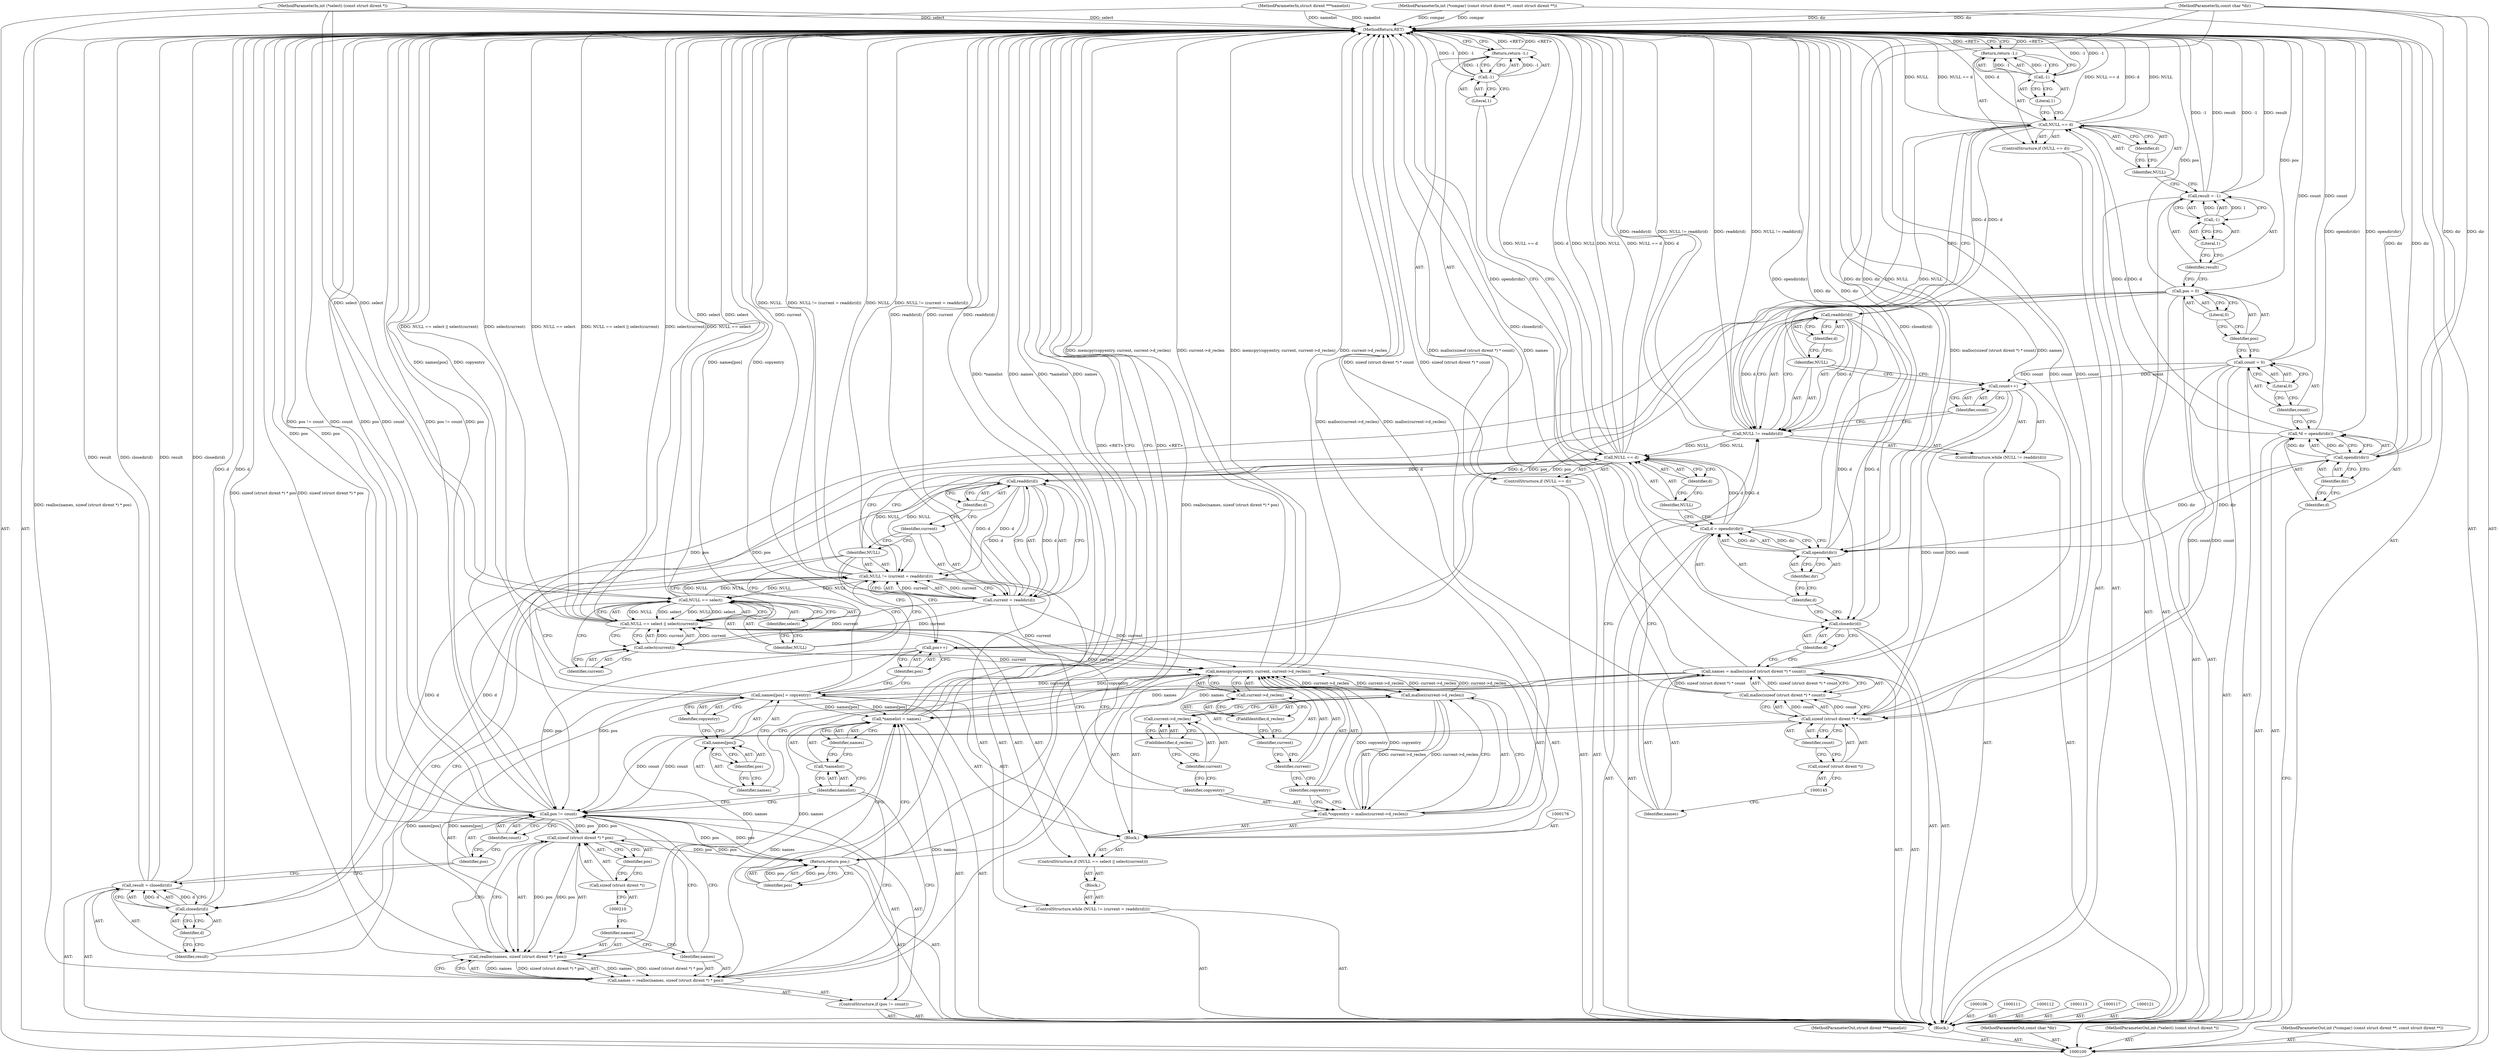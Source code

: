 digraph "1_boa_e139b87835994d007fbd64eead6c1455d7b8cf4e" {
"1000218" [label="(MethodReturn,RET)"];
"1000102" [label="(MethodParameterIn,struct dirent ***namelist)"];
"1000313" [label="(MethodParameterOut,struct dirent ***namelist)"];
"1000101" [label="(MethodParameterIn,const char *dir)"];
"1000312" [label="(MethodParameterOut,const char *dir)"];
"1000124" [label="(Call,-1)"];
"1000125" [label="(Literal,1)"];
"1000122" [label="(Call,result = -1)"];
"1000123" [label="(Identifier,result)"];
"1000129" [label="(Identifier,d)"];
"1000126" [label="(ControlStructure,if (NULL == d))"];
"1000127" [label="(Call,NULL == d)"];
"1000128" [label="(Identifier,NULL)"];
"1000131" [label="(Call,-1)"];
"1000132" [label="(Literal,1)"];
"1000130" [label="(Return,return -1;)"];
"1000134" [label="(Call,NULL != readdir(d))"];
"1000135" [label="(Identifier,NULL)"];
"1000136" [label="(Call,readdir(d))"];
"1000137" [label="(Identifier,d)"];
"1000133" [label="(ControlStructure,while (NULL != readdir(d)))"];
"1000138" [label="(Call,count++)"];
"1000139" [label="(Identifier,count)"];
"1000142" [label="(Call,malloc(sizeof (struct dirent *) * count))"];
"1000143" [label="(Call,sizeof (struct dirent *) * count)"];
"1000144" [label="(Call,sizeof (struct dirent *))"];
"1000146" [label="(Identifier,count)"];
"1000140" [label="(Call,names = malloc(sizeof (struct dirent *) * count))"];
"1000141" [label="(Identifier,names)"];
"1000148" [label="(Identifier,d)"];
"1000147" [label="(Call,closedir(d))"];
"1000103" [label="(MethodParameterIn,int (*select) (const struct dirent *))"];
"1000314" [label="(MethodParameterOut,int (*select) (const struct dirent *))"];
"1000152" [label="(Identifier,dir)"];
"1000149" [label="(Call,d = opendir(dir))"];
"1000150" [label="(Identifier,d)"];
"1000151" [label="(Call,opendir(dir))"];
"1000156" [label="(Identifier,d)"];
"1000153" [label="(ControlStructure,if (NULL == d))"];
"1000154" [label="(Call,NULL == d)"];
"1000155" [label="(Identifier,NULL)"];
"1000158" [label="(Call,-1)"];
"1000159" [label="(Literal,1)"];
"1000157" [label="(Return,return -1;)"];
"1000161" [label="(Call,NULL != (current = readdir(d)))"];
"1000162" [label="(Identifier,NULL)"];
"1000163" [label="(Call,current = readdir(d))"];
"1000164" [label="(Identifier,current)"];
"1000165" [label="(Call,readdir(d))"];
"1000166" [label="(Identifier,d)"];
"1000167" [label="(Block,)"];
"1000160" [label="(ControlStructure,while (NULL != (current = readdir(d))))"];
"1000169" [label="(Call,NULL == select || select(current))"];
"1000170" [label="(Call,NULL == select)"];
"1000171" [label="(Identifier,NULL)"];
"1000172" [label="(Identifier,select)"];
"1000173" [label="(Call,select(current))"];
"1000174" [label="(Identifier,current)"];
"1000168" [label="(ControlStructure,if (NULL == select || select(current)))"];
"1000175" [label="(Block,)"];
"1000177" [label="(Call,*copyentry = malloc(current->d_reclen))"];
"1000178" [label="(Identifier,copyentry)"];
"1000179" [label="(Call,malloc(current->d_reclen))"];
"1000180" [label="(Call,current->d_reclen)"];
"1000181" [label="(Identifier,current)"];
"1000182" [label="(FieldIdentifier,d_reclen)"];
"1000183" [label="(Call,memcpy(copyentry, current, current->d_reclen))"];
"1000184" [label="(Identifier,copyentry)"];
"1000185" [label="(Identifier,current)"];
"1000186" [label="(Call,current->d_reclen)"];
"1000187" [label="(Identifier,current)"];
"1000188" [label="(FieldIdentifier,d_reclen)"];
"1000189" [label="(Call,names[pos] = copyentry)"];
"1000190" [label="(Call,names[pos])"];
"1000191" [label="(Identifier,names)"];
"1000192" [label="(Identifier,pos)"];
"1000193" [label="(Identifier,copyentry)"];
"1000104" [label="(MethodParameterIn,int (*compar) (const struct dirent **, const struct dirent **))"];
"1000315" [label="(MethodParameterOut,int (*compar) (const struct dirent **, const struct dirent **))"];
"1000194" [label="(Call,pos++)"];
"1000195" [label="(Identifier,pos)"];
"1000198" [label="(Call,closedir(d))"];
"1000199" [label="(Identifier,d)"];
"1000196" [label="(Call,result = closedir(d))"];
"1000197" [label="(Identifier,result)"];
"1000203" [label="(Identifier,count)"];
"1000200" [label="(ControlStructure,if (pos != count))"];
"1000201" [label="(Call,pos != count)"];
"1000202" [label="(Identifier,pos)"];
"1000206" [label="(Call,realloc(names, sizeof (struct dirent *) * pos))"];
"1000207" [label="(Identifier,names)"];
"1000208" [label="(Call,sizeof (struct dirent *) * pos)"];
"1000209" [label="(Call,sizeof (struct dirent *))"];
"1000211" [label="(Identifier,pos)"];
"1000204" [label="(Call,names = realloc(names, sizeof (struct dirent *) * pos))"];
"1000205" [label="(Identifier,names)"];
"1000215" [label="(Identifier,names)"];
"1000212" [label="(Call,*namelist = names)"];
"1000213" [label="(Call,*namelist)"];
"1000214" [label="(Identifier,namelist)"];
"1000105" [label="(Block,)"];
"1000217" [label="(Identifier,pos)"];
"1000216" [label="(Return,return pos;)"];
"1000109" [label="(Call,opendir(dir))"];
"1000110" [label="(Identifier,dir)"];
"1000107" [label="(Call,*d = opendir(dir))"];
"1000108" [label="(Identifier,d)"];
"1000116" [label="(Literal,0)"];
"1000114" [label="(Call,count = 0)"];
"1000115" [label="(Identifier,count)"];
"1000120" [label="(Literal,0)"];
"1000118" [label="(Call,pos = 0)"];
"1000119" [label="(Identifier,pos)"];
"1000218" -> "1000100"  [label="AST: "];
"1000218" -> "1000130"  [label="CFG: "];
"1000218" -> "1000157"  [label="CFG: "];
"1000218" -> "1000216"  [label="CFG: "];
"1000127" -> "1000218"  [label="DDG: NULL == d"];
"1000127" -> "1000218"  [label="DDG: d"];
"1000127" -> "1000218"  [label="DDG: NULL"];
"1000102" -> "1000218"  [label="DDG: namelist"];
"1000118" -> "1000218"  [label="DDG: pos"];
"1000107" -> "1000218"  [label="DDG: opendir(dir)"];
"1000163" -> "1000218"  [label="DDG: current"];
"1000163" -> "1000218"  [label="DDG: readdir(d)"];
"1000183" -> "1000218"  [label="DDG: current->d_reclen"];
"1000183" -> "1000218"  [label="DDG: memcpy(copyentry, current, current->d_reclen)"];
"1000170" -> "1000218"  [label="DDG: select"];
"1000140" -> "1000218"  [label="DDG: malloc(sizeof (struct dirent *) * count)"];
"1000140" -> "1000218"  [label="DDG: names"];
"1000201" -> "1000218"  [label="DDG: pos != count"];
"1000201" -> "1000218"  [label="DDG: count"];
"1000201" -> "1000218"  [label="DDG: pos"];
"1000149" -> "1000218"  [label="DDG: opendir(dir)"];
"1000169" -> "1000218"  [label="DDG: NULL == select || select(current)"];
"1000169" -> "1000218"  [label="DDG: select(current)"];
"1000169" -> "1000218"  [label="DDG: NULL == select"];
"1000189" -> "1000218"  [label="DDG: names[pos]"];
"1000189" -> "1000218"  [label="DDG: copyentry"];
"1000177" -> "1000218"  [label="DDG: malloc(current->d_reclen)"];
"1000104" -> "1000218"  [label="DDG: compar"];
"1000204" -> "1000218"  [label="DDG: realloc(names, sizeof (struct dirent *) * pos)"];
"1000122" -> "1000218"  [label="DDG: result"];
"1000122" -> "1000218"  [label="DDG: -1"];
"1000151" -> "1000218"  [label="DDG: dir"];
"1000154" -> "1000218"  [label="DDG: NULL"];
"1000154" -> "1000218"  [label="DDG: NULL == d"];
"1000154" -> "1000218"  [label="DDG: d"];
"1000134" -> "1000218"  [label="DDG: NULL != readdir(d)"];
"1000134" -> "1000218"  [label="DDG: readdir(d)"];
"1000158" -> "1000218"  [label="DDG: -1"];
"1000103" -> "1000218"  [label="DDG: select"];
"1000114" -> "1000218"  [label="DDG: count"];
"1000206" -> "1000218"  [label="DDG: sizeof (struct dirent *) * pos"];
"1000196" -> "1000218"  [label="DDG: result"];
"1000196" -> "1000218"  [label="DDG: closedir(d)"];
"1000198" -> "1000218"  [label="DDG: d"];
"1000212" -> "1000218"  [label="DDG: *namelist"];
"1000212" -> "1000218"  [label="DDG: names"];
"1000101" -> "1000218"  [label="DDG: dir"];
"1000208" -> "1000218"  [label="DDG: pos"];
"1000109" -> "1000218"  [label="DDG: dir"];
"1000142" -> "1000218"  [label="DDG: sizeof (struct dirent *) * count"];
"1000161" -> "1000218"  [label="DDG: NULL"];
"1000161" -> "1000218"  [label="DDG: NULL != (current = readdir(d))"];
"1000143" -> "1000218"  [label="DDG: count"];
"1000147" -> "1000218"  [label="DDG: closedir(d)"];
"1000131" -> "1000218"  [label="DDG: -1"];
"1000216" -> "1000218"  [label="DDG: <RET>"];
"1000130" -> "1000218"  [label="DDG: <RET>"];
"1000157" -> "1000218"  [label="DDG: <RET>"];
"1000102" -> "1000100"  [label="AST: "];
"1000102" -> "1000218"  [label="DDG: namelist"];
"1000313" -> "1000100"  [label="AST: "];
"1000101" -> "1000100"  [label="AST: "];
"1000101" -> "1000218"  [label="DDG: dir"];
"1000101" -> "1000109"  [label="DDG: dir"];
"1000101" -> "1000151"  [label="DDG: dir"];
"1000312" -> "1000100"  [label="AST: "];
"1000124" -> "1000122"  [label="AST: "];
"1000124" -> "1000125"  [label="CFG: "];
"1000125" -> "1000124"  [label="AST: "];
"1000122" -> "1000124"  [label="CFG: "];
"1000124" -> "1000122"  [label="DDG: 1"];
"1000125" -> "1000124"  [label="AST: "];
"1000125" -> "1000123"  [label="CFG: "];
"1000124" -> "1000125"  [label="CFG: "];
"1000122" -> "1000105"  [label="AST: "];
"1000122" -> "1000124"  [label="CFG: "];
"1000123" -> "1000122"  [label="AST: "];
"1000124" -> "1000122"  [label="AST: "];
"1000128" -> "1000122"  [label="CFG: "];
"1000122" -> "1000218"  [label="DDG: result"];
"1000122" -> "1000218"  [label="DDG: -1"];
"1000124" -> "1000122"  [label="DDG: 1"];
"1000123" -> "1000122"  [label="AST: "];
"1000123" -> "1000118"  [label="CFG: "];
"1000125" -> "1000123"  [label="CFG: "];
"1000129" -> "1000127"  [label="AST: "];
"1000129" -> "1000128"  [label="CFG: "];
"1000127" -> "1000129"  [label="CFG: "];
"1000126" -> "1000105"  [label="AST: "];
"1000127" -> "1000126"  [label="AST: "];
"1000130" -> "1000126"  [label="AST: "];
"1000127" -> "1000126"  [label="AST: "];
"1000127" -> "1000129"  [label="CFG: "];
"1000128" -> "1000127"  [label="AST: "];
"1000129" -> "1000127"  [label="AST: "];
"1000132" -> "1000127"  [label="CFG: "];
"1000135" -> "1000127"  [label="CFG: "];
"1000127" -> "1000218"  [label="DDG: NULL == d"];
"1000127" -> "1000218"  [label="DDG: d"];
"1000127" -> "1000218"  [label="DDG: NULL"];
"1000107" -> "1000127"  [label="DDG: d"];
"1000127" -> "1000134"  [label="DDG: NULL"];
"1000127" -> "1000136"  [label="DDG: d"];
"1000128" -> "1000127"  [label="AST: "];
"1000128" -> "1000122"  [label="CFG: "];
"1000129" -> "1000128"  [label="CFG: "];
"1000131" -> "1000130"  [label="AST: "];
"1000131" -> "1000132"  [label="CFG: "];
"1000132" -> "1000131"  [label="AST: "];
"1000130" -> "1000131"  [label="CFG: "];
"1000131" -> "1000218"  [label="DDG: -1"];
"1000131" -> "1000130"  [label="DDG: -1"];
"1000132" -> "1000131"  [label="AST: "];
"1000132" -> "1000127"  [label="CFG: "];
"1000131" -> "1000132"  [label="CFG: "];
"1000130" -> "1000126"  [label="AST: "];
"1000130" -> "1000131"  [label="CFG: "];
"1000131" -> "1000130"  [label="AST: "];
"1000218" -> "1000130"  [label="CFG: "];
"1000130" -> "1000218"  [label="DDG: <RET>"];
"1000131" -> "1000130"  [label="DDG: -1"];
"1000134" -> "1000133"  [label="AST: "];
"1000134" -> "1000136"  [label="CFG: "];
"1000135" -> "1000134"  [label="AST: "];
"1000136" -> "1000134"  [label="AST: "];
"1000139" -> "1000134"  [label="CFG: "];
"1000141" -> "1000134"  [label="CFG: "];
"1000134" -> "1000218"  [label="DDG: NULL != readdir(d)"];
"1000134" -> "1000218"  [label="DDG: readdir(d)"];
"1000127" -> "1000134"  [label="DDG: NULL"];
"1000136" -> "1000134"  [label="DDG: d"];
"1000134" -> "1000154"  [label="DDG: NULL"];
"1000135" -> "1000134"  [label="AST: "];
"1000135" -> "1000138"  [label="CFG: "];
"1000135" -> "1000127"  [label="CFG: "];
"1000137" -> "1000135"  [label="CFG: "];
"1000136" -> "1000134"  [label="AST: "];
"1000136" -> "1000137"  [label="CFG: "];
"1000137" -> "1000136"  [label="AST: "];
"1000134" -> "1000136"  [label="CFG: "];
"1000136" -> "1000134"  [label="DDG: d"];
"1000127" -> "1000136"  [label="DDG: d"];
"1000136" -> "1000147"  [label="DDG: d"];
"1000137" -> "1000136"  [label="AST: "];
"1000137" -> "1000135"  [label="CFG: "];
"1000136" -> "1000137"  [label="CFG: "];
"1000133" -> "1000105"  [label="AST: "];
"1000134" -> "1000133"  [label="AST: "];
"1000138" -> "1000133"  [label="AST: "];
"1000138" -> "1000133"  [label="AST: "];
"1000138" -> "1000139"  [label="CFG: "];
"1000139" -> "1000138"  [label="AST: "];
"1000135" -> "1000138"  [label="CFG: "];
"1000114" -> "1000138"  [label="DDG: count"];
"1000138" -> "1000143"  [label="DDG: count"];
"1000139" -> "1000138"  [label="AST: "];
"1000139" -> "1000134"  [label="CFG: "];
"1000138" -> "1000139"  [label="CFG: "];
"1000142" -> "1000140"  [label="AST: "];
"1000142" -> "1000143"  [label="CFG: "];
"1000143" -> "1000142"  [label="AST: "];
"1000140" -> "1000142"  [label="CFG: "];
"1000142" -> "1000218"  [label="DDG: sizeof (struct dirent *) * count"];
"1000142" -> "1000140"  [label="DDG: sizeof (struct dirent *) * count"];
"1000143" -> "1000142"  [label="DDG: count"];
"1000143" -> "1000142"  [label="AST: "];
"1000143" -> "1000146"  [label="CFG: "];
"1000144" -> "1000143"  [label="AST: "];
"1000146" -> "1000143"  [label="AST: "];
"1000142" -> "1000143"  [label="CFG: "];
"1000143" -> "1000218"  [label="DDG: count"];
"1000143" -> "1000142"  [label="DDG: count"];
"1000138" -> "1000143"  [label="DDG: count"];
"1000114" -> "1000143"  [label="DDG: count"];
"1000143" -> "1000201"  [label="DDG: count"];
"1000144" -> "1000143"  [label="AST: "];
"1000144" -> "1000145"  [label="CFG: "];
"1000145" -> "1000144"  [label="AST: "];
"1000146" -> "1000144"  [label="CFG: "];
"1000146" -> "1000143"  [label="AST: "];
"1000146" -> "1000144"  [label="CFG: "];
"1000143" -> "1000146"  [label="CFG: "];
"1000140" -> "1000105"  [label="AST: "];
"1000140" -> "1000142"  [label="CFG: "];
"1000141" -> "1000140"  [label="AST: "];
"1000142" -> "1000140"  [label="AST: "];
"1000148" -> "1000140"  [label="CFG: "];
"1000140" -> "1000218"  [label="DDG: malloc(sizeof (struct dirent *) * count)"];
"1000140" -> "1000218"  [label="DDG: names"];
"1000142" -> "1000140"  [label="DDG: sizeof (struct dirent *) * count"];
"1000140" -> "1000206"  [label="DDG: names"];
"1000140" -> "1000212"  [label="DDG: names"];
"1000141" -> "1000140"  [label="AST: "];
"1000141" -> "1000134"  [label="CFG: "];
"1000145" -> "1000141"  [label="CFG: "];
"1000148" -> "1000147"  [label="AST: "];
"1000148" -> "1000140"  [label="CFG: "];
"1000147" -> "1000148"  [label="CFG: "];
"1000147" -> "1000105"  [label="AST: "];
"1000147" -> "1000148"  [label="CFG: "];
"1000148" -> "1000147"  [label="AST: "];
"1000150" -> "1000147"  [label="CFG: "];
"1000147" -> "1000218"  [label="DDG: closedir(d)"];
"1000136" -> "1000147"  [label="DDG: d"];
"1000103" -> "1000100"  [label="AST: "];
"1000103" -> "1000218"  [label="DDG: select"];
"1000103" -> "1000170"  [label="DDG: select"];
"1000314" -> "1000100"  [label="AST: "];
"1000152" -> "1000151"  [label="AST: "];
"1000152" -> "1000150"  [label="CFG: "];
"1000151" -> "1000152"  [label="CFG: "];
"1000149" -> "1000105"  [label="AST: "];
"1000149" -> "1000151"  [label="CFG: "];
"1000150" -> "1000149"  [label="AST: "];
"1000151" -> "1000149"  [label="AST: "];
"1000155" -> "1000149"  [label="CFG: "];
"1000149" -> "1000218"  [label="DDG: opendir(dir)"];
"1000151" -> "1000149"  [label="DDG: dir"];
"1000149" -> "1000154"  [label="DDG: d"];
"1000150" -> "1000149"  [label="AST: "];
"1000150" -> "1000147"  [label="CFG: "];
"1000152" -> "1000150"  [label="CFG: "];
"1000151" -> "1000149"  [label="AST: "];
"1000151" -> "1000152"  [label="CFG: "];
"1000152" -> "1000151"  [label="AST: "];
"1000149" -> "1000151"  [label="CFG: "];
"1000151" -> "1000218"  [label="DDG: dir"];
"1000151" -> "1000149"  [label="DDG: dir"];
"1000109" -> "1000151"  [label="DDG: dir"];
"1000101" -> "1000151"  [label="DDG: dir"];
"1000156" -> "1000154"  [label="AST: "];
"1000156" -> "1000155"  [label="CFG: "];
"1000154" -> "1000156"  [label="CFG: "];
"1000153" -> "1000105"  [label="AST: "];
"1000154" -> "1000153"  [label="AST: "];
"1000157" -> "1000153"  [label="AST: "];
"1000154" -> "1000153"  [label="AST: "];
"1000154" -> "1000156"  [label="CFG: "];
"1000155" -> "1000154"  [label="AST: "];
"1000156" -> "1000154"  [label="AST: "];
"1000159" -> "1000154"  [label="CFG: "];
"1000162" -> "1000154"  [label="CFG: "];
"1000154" -> "1000218"  [label="DDG: NULL"];
"1000154" -> "1000218"  [label="DDG: NULL == d"];
"1000154" -> "1000218"  [label="DDG: d"];
"1000134" -> "1000154"  [label="DDG: NULL"];
"1000149" -> "1000154"  [label="DDG: d"];
"1000154" -> "1000161"  [label="DDG: NULL"];
"1000154" -> "1000165"  [label="DDG: d"];
"1000155" -> "1000154"  [label="AST: "];
"1000155" -> "1000149"  [label="CFG: "];
"1000156" -> "1000155"  [label="CFG: "];
"1000158" -> "1000157"  [label="AST: "];
"1000158" -> "1000159"  [label="CFG: "];
"1000159" -> "1000158"  [label="AST: "];
"1000157" -> "1000158"  [label="CFG: "];
"1000158" -> "1000218"  [label="DDG: -1"];
"1000158" -> "1000157"  [label="DDG: -1"];
"1000159" -> "1000158"  [label="AST: "];
"1000159" -> "1000154"  [label="CFG: "];
"1000158" -> "1000159"  [label="CFG: "];
"1000157" -> "1000153"  [label="AST: "];
"1000157" -> "1000158"  [label="CFG: "];
"1000158" -> "1000157"  [label="AST: "];
"1000218" -> "1000157"  [label="CFG: "];
"1000157" -> "1000218"  [label="DDG: <RET>"];
"1000158" -> "1000157"  [label="DDG: -1"];
"1000161" -> "1000160"  [label="AST: "];
"1000161" -> "1000163"  [label="CFG: "];
"1000162" -> "1000161"  [label="AST: "];
"1000163" -> "1000161"  [label="AST: "];
"1000171" -> "1000161"  [label="CFG: "];
"1000197" -> "1000161"  [label="CFG: "];
"1000161" -> "1000218"  [label="DDG: NULL"];
"1000161" -> "1000218"  [label="DDG: NULL != (current = readdir(d))"];
"1000154" -> "1000161"  [label="DDG: NULL"];
"1000170" -> "1000161"  [label="DDG: NULL"];
"1000163" -> "1000161"  [label="DDG: current"];
"1000165" -> "1000161"  [label="DDG: d"];
"1000161" -> "1000170"  [label="DDG: NULL"];
"1000162" -> "1000161"  [label="AST: "];
"1000162" -> "1000194"  [label="CFG: "];
"1000162" -> "1000169"  [label="CFG: "];
"1000162" -> "1000154"  [label="CFG: "];
"1000164" -> "1000162"  [label="CFG: "];
"1000163" -> "1000161"  [label="AST: "];
"1000163" -> "1000165"  [label="CFG: "];
"1000164" -> "1000163"  [label="AST: "];
"1000165" -> "1000163"  [label="AST: "];
"1000161" -> "1000163"  [label="CFG: "];
"1000163" -> "1000218"  [label="DDG: current"];
"1000163" -> "1000218"  [label="DDG: readdir(d)"];
"1000163" -> "1000161"  [label="DDG: current"];
"1000165" -> "1000163"  [label="DDG: d"];
"1000163" -> "1000173"  [label="DDG: current"];
"1000163" -> "1000183"  [label="DDG: current"];
"1000164" -> "1000163"  [label="AST: "];
"1000164" -> "1000162"  [label="CFG: "];
"1000166" -> "1000164"  [label="CFG: "];
"1000165" -> "1000163"  [label="AST: "];
"1000165" -> "1000166"  [label="CFG: "];
"1000166" -> "1000165"  [label="AST: "];
"1000163" -> "1000165"  [label="CFG: "];
"1000165" -> "1000161"  [label="DDG: d"];
"1000165" -> "1000163"  [label="DDG: d"];
"1000154" -> "1000165"  [label="DDG: d"];
"1000165" -> "1000198"  [label="DDG: d"];
"1000166" -> "1000165"  [label="AST: "];
"1000166" -> "1000164"  [label="CFG: "];
"1000165" -> "1000166"  [label="CFG: "];
"1000167" -> "1000160"  [label="AST: "];
"1000168" -> "1000167"  [label="AST: "];
"1000160" -> "1000105"  [label="AST: "];
"1000161" -> "1000160"  [label="AST: "];
"1000167" -> "1000160"  [label="AST: "];
"1000169" -> "1000168"  [label="AST: "];
"1000169" -> "1000170"  [label="CFG: "];
"1000169" -> "1000173"  [label="CFG: "];
"1000170" -> "1000169"  [label="AST: "];
"1000173" -> "1000169"  [label="AST: "];
"1000162" -> "1000169"  [label="CFG: "];
"1000178" -> "1000169"  [label="CFG: "];
"1000169" -> "1000218"  [label="DDG: NULL == select || select(current)"];
"1000169" -> "1000218"  [label="DDG: select(current)"];
"1000169" -> "1000218"  [label="DDG: NULL == select"];
"1000170" -> "1000169"  [label="DDG: NULL"];
"1000170" -> "1000169"  [label="DDG: select"];
"1000173" -> "1000169"  [label="DDG: current"];
"1000170" -> "1000169"  [label="AST: "];
"1000170" -> "1000172"  [label="CFG: "];
"1000171" -> "1000170"  [label="AST: "];
"1000172" -> "1000170"  [label="AST: "];
"1000174" -> "1000170"  [label="CFG: "];
"1000169" -> "1000170"  [label="CFG: "];
"1000170" -> "1000218"  [label="DDG: select"];
"1000170" -> "1000161"  [label="DDG: NULL"];
"1000170" -> "1000169"  [label="DDG: NULL"];
"1000170" -> "1000169"  [label="DDG: select"];
"1000161" -> "1000170"  [label="DDG: NULL"];
"1000103" -> "1000170"  [label="DDG: select"];
"1000171" -> "1000170"  [label="AST: "];
"1000171" -> "1000161"  [label="CFG: "];
"1000172" -> "1000171"  [label="CFG: "];
"1000172" -> "1000170"  [label="AST: "];
"1000172" -> "1000171"  [label="CFG: "];
"1000170" -> "1000172"  [label="CFG: "];
"1000173" -> "1000169"  [label="AST: "];
"1000173" -> "1000174"  [label="CFG: "];
"1000174" -> "1000173"  [label="AST: "];
"1000169" -> "1000173"  [label="CFG: "];
"1000173" -> "1000169"  [label="DDG: current"];
"1000163" -> "1000173"  [label="DDG: current"];
"1000173" -> "1000183"  [label="DDG: current"];
"1000174" -> "1000173"  [label="AST: "];
"1000174" -> "1000170"  [label="CFG: "];
"1000173" -> "1000174"  [label="CFG: "];
"1000168" -> "1000167"  [label="AST: "];
"1000169" -> "1000168"  [label="AST: "];
"1000175" -> "1000168"  [label="AST: "];
"1000175" -> "1000168"  [label="AST: "];
"1000176" -> "1000175"  [label="AST: "];
"1000177" -> "1000175"  [label="AST: "];
"1000183" -> "1000175"  [label="AST: "];
"1000189" -> "1000175"  [label="AST: "];
"1000194" -> "1000175"  [label="AST: "];
"1000177" -> "1000175"  [label="AST: "];
"1000177" -> "1000179"  [label="CFG: "];
"1000178" -> "1000177"  [label="AST: "];
"1000179" -> "1000177"  [label="AST: "];
"1000184" -> "1000177"  [label="CFG: "];
"1000177" -> "1000218"  [label="DDG: malloc(current->d_reclen)"];
"1000179" -> "1000177"  [label="DDG: current->d_reclen"];
"1000177" -> "1000183"  [label="DDG: copyentry"];
"1000178" -> "1000177"  [label="AST: "];
"1000178" -> "1000169"  [label="CFG: "];
"1000181" -> "1000178"  [label="CFG: "];
"1000179" -> "1000177"  [label="AST: "];
"1000179" -> "1000180"  [label="CFG: "];
"1000180" -> "1000179"  [label="AST: "];
"1000177" -> "1000179"  [label="CFG: "];
"1000179" -> "1000177"  [label="DDG: current->d_reclen"];
"1000183" -> "1000179"  [label="DDG: current->d_reclen"];
"1000179" -> "1000183"  [label="DDG: current->d_reclen"];
"1000180" -> "1000179"  [label="AST: "];
"1000180" -> "1000182"  [label="CFG: "];
"1000181" -> "1000180"  [label="AST: "];
"1000182" -> "1000180"  [label="AST: "];
"1000179" -> "1000180"  [label="CFG: "];
"1000181" -> "1000180"  [label="AST: "];
"1000181" -> "1000178"  [label="CFG: "];
"1000182" -> "1000181"  [label="CFG: "];
"1000182" -> "1000180"  [label="AST: "];
"1000182" -> "1000181"  [label="CFG: "];
"1000180" -> "1000182"  [label="CFG: "];
"1000183" -> "1000175"  [label="AST: "];
"1000183" -> "1000186"  [label="CFG: "];
"1000184" -> "1000183"  [label="AST: "];
"1000185" -> "1000183"  [label="AST: "];
"1000186" -> "1000183"  [label="AST: "];
"1000191" -> "1000183"  [label="CFG: "];
"1000183" -> "1000218"  [label="DDG: current->d_reclen"];
"1000183" -> "1000218"  [label="DDG: memcpy(copyentry, current, current->d_reclen)"];
"1000183" -> "1000179"  [label="DDG: current->d_reclen"];
"1000177" -> "1000183"  [label="DDG: copyentry"];
"1000163" -> "1000183"  [label="DDG: current"];
"1000173" -> "1000183"  [label="DDG: current"];
"1000179" -> "1000183"  [label="DDG: current->d_reclen"];
"1000183" -> "1000189"  [label="DDG: copyentry"];
"1000184" -> "1000183"  [label="AST: "];
"1000184" -> "1000177"  [label="CFG: "];
"1000185" -> "1000184"  [label="CFG: "];
"1000185" -> "1000183"  [label="AST: "];
"1000185" -> "1000184"  [label="CFG: "];
"1000187" -> "1000185"  [label="CFG: "];
"1000186" -> "1000183"  [label="AST: "];
"1000186" -> "1000188"  [label="CFG: "];
"1000187" -> "1000186"  [label="AST: "];
"1000188" -> "1000186"  [label="AST: "];
"1000183" -> "1000186"  [label="CFG: "];
"1000187" -> "1000186"  [label="AST: "];
"1000187" -> "1000185"  [label="CFG: "];
"1000188" -> "1000187"  [label="CFG: "];
"1000188" -> "1000186"  [label="AST: "];
"1000188" -> "1000187"  [label="CFG: "];
"1000186" -> "1000188"  [label="CFG: "];
"1000189" -> "1000175"  [label="AST: "];
"1000189" -> "1000193"  [label="CFG: "];
"1000190" -> "1000189"  [label="AST: "];
"1000193" -> "1000189"  [label="AST: "];
"1000195" -> "1000189"  [label="CFG: "];
"1000189" -> "1000218"  [label="DDG: names[pos]"];
"1000189" -> "1000218"  [label="DDG: copyentry"];
"1000183" -> "1000189"  [label="DDG: copyentry"];
"1000189" -> "1000206"  [label="DDG: names[pos]"];
"1000189" -> "1000212"  [label="DDG: names[pos]"];
"1000190" -> "1000189"  [label="AST: "];
"1000190" -> "1000192"  [label="CFG: "];
"1000191" -> "1000190"  [label="AST: "];
"1000192" -> "1000190"  [label="AST: "];
"1000193" -> "1000190"  [label="CFG: "];
"1000191" -> "1000190"  [label="AST: "];
"1000191" -> "1000183"  [label="CFG: "];
"1000192" -> "1000191"  [label="CFG: "];
"1000192" -> "1000190"  [label="AST: "];
"1000192" -> "1000191"  [label="CFG: "];
"1000190" -> "1000192"  [label="CFG: "];
"1000193" -> "1000189"  [label="AST: "];
"1000193" -> "1000190"  [label="CFG: "];
"1000189" -> "1000193"  [label="CFG: "];
"1000104" -> "1000100"  [label="AST: "];
"1000104" -> "1000218"  [label="DDG: compar"];
"1000315" -> "1000100"  [label="AST: "];
"1000194" -> "1000175"  [label="AST: "];
"1000194" -> "1000195"  [label="CFG: "];
"1000195" -> "1000194"  [label="AST: "];
"1000162" -> "1000194"  [label="CFG: "];
"1000118" -> "1000194"  [label="DDG: pos"];
"1000194" -> "1000201"  [label="DDG: pos"];
"1000195" -> "1000194"  [label="AST: "];
"1000195" -> "1000189"  [label="CFG: "];
"1000194" -> "1000195"  [label="CFG: "];
"1000198" -> "1000196"  [label="AST: "];
"1000198" -> "1000199"  [label="CFG: "];
"1000199" -> "1000198"  [label="AST: "];
"1000196" -> "1000198"  [label="CFG: "];
"1000198" -> "1000218"  [label="DDG: d"];
"1000198" -> "1000196"  [label="DDG: d"];
"1000165" -> "1000198"  [label="DDG: d"];
"1000199" -> "1000198"  [label="AST: "];
"1000199" -> "1000197"  [label="CFG: "];
"1000198" -> "1000199"  [label="CFG: "];
"1000196" -> "1000105"  [label="AST: "];
"1000196" -> "1000198"  [label="CFG: "];
"1000197" -> "1000196"  [label="AST: "];
"1000198" -> "1000196"  [label="AST: "];
"1000202" -> "1000196"  [label="CFG: "];
"1000196" -> "1000218"  [label="DDG: result"];
"1000196" -> "1000218"  [label="DDG: closedir(d)"];
"1000198" -> "1000196"  [label="DDG: d"];
"1000197" -> "1000196"  [label="AST: "];
"1000197" -> "1000161"  [label="CFG: "];
"1000199" -> "1000197"  [label="CFG: "];
"1000203" -> "1000201"  [label="AST: "];
"1000203" -> "1000202"  [label="CFG: "];
"1000201" -> "1000203"  [label="CFG: "];
"1000200" -> "1000105"  [label="AST: "];
"1000201" -> "1000200"  [label="AST: "];
"1000204" -> "1000200"  [label="AST: "];
"1000201" -> "1000200"  [label="AST: "];
"1000201" -> "1000203"  [label="CFG: "];
"1000202" -> "1000201"  [label="AST: "];
"1000203" -> "1000201"  [label="AST: "];
"1000205" -> "1000201"  [label="CFG: "];
"1000214" -> "1000201"  [label="CFG: "];
"1000201" -> "1000218"  [label="DDG: pos != count"];
"1000201" -> "1000218"  [label="DDG: count"];
"1000201" -> "1000218"  [label="DDG: pos"];
"1000194" -> "1000201"  [label="DDG: pos"];
"1000118" -> "1000201"  [label="DDG: pos"];
"1000143" -> "1000201"  [label="DDG: count"];
"1000201" -> "1000208"  [label="DDG: pos"];
"1000201" -> "1000216"  [label="DDG: pos"];
"1000202" -> "1000201"  [label="AST: "];
"1000202" -> "1000196"  [label="CFG: "];
"1000203" -> "1000202"  [label="CFG: "];
"1000206" -> "1000204"  [label="AST: "];
"1000206" -> "1000208"  [label="CFG: "];
"1000207" -> "1000206"  [label="AST: "];
"1000208" -> "1000206"  [label="AST: "];
"1000204" -> "1000206"  [label="CFG: "];
"1000206" -> "1000218"  [label="DDG: sizeof (struct dirent *) * pos"];
"1000206" -> "1000204"  [label="DDG: names"];
"1000206" -> "1000204"  [label="DDG: sizeof (struct dirent *) * pos"];
"1000189" -> "1000206"  [label="DDG: names[pos]"];
"1000140" -> "1000206"  [label="DDG: names"];
"1000208" -> "1000206"  [label="DDG: pos"];
"1000207" -> "1000206"  [label="AST: "];
"1000207" -> "1000205"  [label="CFG: "];
"1000210" -> "1000207"  [label="CFG: "];
"1000208" -> "1000206"  [label="AST: "];
"1000208" -> "1000211"  [label="CFG: "];
"1000209" -> "1000208"  [label="AST: "];
"1000211" -> "1000208"  [label="AST: "];
"1000206" -> "1000208"  [label="CFG: "];
"1000208" -> "1000218"  [label="DDG: pos"];
"1000208" -> "1000206"  [label="DDG: pos"];
"1000201" -> "1000208"  [label="DDG: pos"];
"1000208" -> "1000216"  [label="DDG: pos"];
"1000209" -> "1000208"  [label="AST: "];
"1000209" -> "1000210"  [label="CFG: "];
"1000210" -> "1000209"  [label="AST: "];
"1000211" -> "1000209"  [label="CFG: "];
"1000211" -> "1000208"  [label="AST: "];
"1000211" -> "1000209"  [label="CFG: "];
"1000208" -> "1000211"  [label="CFG: "];
"1000204" -> "1000200"  [label="AST: "];
"1000204" -> "1000206"  [label="CFG: "];
"1000205" -> "1000204"  [label="AST: "];
"1000206" -> "1000204"  [label="AST: "];
"1000214" -> "1000204"  [label="CFG: "];
"1000204" -> "1000218"  [label="DDG: realloc(names, sizeof (struct dirent *) * pos)"];
"1000206" -> "1000204"  [label="DDG: names"];
"1000206" -> "1000204"  [label="DDG: sizeof (struct dirent *) * pos"];
"1000204" -> "1000212"  [label="DDG: names"];
"1000205" -> "1000204"  [label="AST: "];
"1000205" -> "1000201"  [label="CFG: "];
"1000207" -> "1000205"  [label="CFG: "];
"1000215" -> "1000212"  [label="AST: "];
"1000215" -> "1000213"  [label="CFG: "];
"1000212" -> "1000215"  [label="CFG: "];
"1000212" -> "1000105"  [label="AST: "];
"1000212" -> "1000215"  [label="CFG: "];
"1000213" -> "1000212"  [label="AST: "];
"1000215" -> "1000212"  [label="AST: "];
"1000217" -> "1000212"  [label="CFG: "];
"1000212" -> "1000218"  [label="DDG: *namelist"];
"1000212" -> "1000218"  [label="DDG: names"];
"1000189" -> "1000212"  [label="DDG: names[pos]"];
"1000140" -> "1000212"  [label="DDG: names"];
"1000204" -> "1000212"  [label="DDG: names"];
"1000213" -> "1000212"  [label="AST: "];
"1000213" -> "1000214"  [label="CFG: "];
"1000214" -> "1000213"  [label="AST: "];
"1000215" -> "1000213"  [label="CFG: "];
"1000214" -> "1000213"  [label="AST: "];
"1000214" -> "1000204"  [label="CFG: "];
"1000214" -> "1000201"  [label="CFG: "];
"1000213" -> "1000214"  [label="CFG: "];
"1000105" -> "1000100"  [label="AST: "];
"1000106" -> "1000105"  [label="AST: "];
"1000107" -> "1000105"  [label="AST: "];
"1000111" -> "1000105"  [label="AST: "];
"1000112" -> "1000105"  [label="AST: "];
"1000113" -> "1000105"  [label="AST: "];
"1000114" -> "1000105"  [label="AST: "];
"1000117" -> "1000105"  [label="AST: "];
"1000118" -> "1000105"  [label="AST: "];
"1000121" -> "1000105"  [label="AST: "];
"1000122" -> "1000105"  [label="AST: "];
"1000126" -> "1000105"  [label="AST: "];
"1000133" -> "1000105"  [label="AST: "];
"1000140" -> "1000105"  [label="AST: "];
"1000147" -> "1000105"  [label="AST: "];
"1000149" -> "1000105"  [label="AST: "];
"1000153" -> "1000105"  [label="AST: "];
"1000160" -> "1000105"  [label="AST: "];
"1000196" -> "1000105"  [label="AST: "];
"1000200" -> "1000105"  [label="AST: "];
"1000212" -> "1000105"  [label="AST: "];
"1000216" -> "1000105"  [label="AST: "];
"1000217" -> "1000216"  [label="AST: "];
"1000217" -> "1000212"  [label="CFG: "];
"1000216" -> "1000217"  [label="CFG: "];
"1000217" -> "1000216"  [label="DDG: pos"];
"1000216" -> "1000105"  [label="AST: "];
"1000216" -> "1000217"  [label="CFG: "];
"1000217" -> "1000216"  [label="AST: "];
"1000218" -> "1000216"  [label="CFG: "];
"1000216" -> "1000218"  [label="DDG: <RET>"];
"1000217" -> "1000216"  [label="DDG: pos"];
"1000208" -> "1000216"  [label="DDG: pos"];
"1000201" -> "1000216"  [label="DDG: pos"];
"1000109" -> "1000107"  [label="AST: "];
"1000109" -> "1000110"  [label="CFG: "];
"1000110" -> "1000109"  [label="AST: "];
"1000107" -> "1000109"  [label="CFG: "];
"1000109" -> "1000218"  [label="DDG: dir"];
"1000109" -> "1000107"  [label="DDG: dir"];
"1000101" -> "1000109"  [label="DDG: dir"];
"1000109" -> "1000151"  [label="DDG: dir"];
"1000110" -> "1000109"  [label="AST: "];
"1000110" -> "1000108"  [label="CFG: "];
"1000109" -> "1000110"  [label="CFG: "];
"1000107" -> "1000105"  [label="AST: "];
"1000107" -> "1000109"  [label="CFG: "];
"1000108" -> "1000107"  [label="AST: "];
"1000109" -> "1000107"  [label="AST: "];
"1000115" -> "1000107"  [label="CFG: "];
"1000107" -> "1000218"  [label="DDG: opendir(dir)"];
"1000109" -> "1000107"  [label="DDG: dir"];
"1000107" -> "1000127"  [label="DDG: d"];
"1000108" -> "1000107"  [label="AST: "];
"1000108" -> "1000100"  [label="CFG: "];
"1000110" -> "1000108"  [label="CFG: "];
"1000116" -> "1000114"  [label="AST: "];
"1000116" -> "1000115"  [label="CFG: "];
"1000114" -> "1000116"  [label="CFG: "];
"1000114" -> "1000105"  [label="AST: "];
"1000114" -> "1000116"  [label="CFG: "];
"1000115" -> "1000114"  [label="AST: "];
"1000116" -> "1000114"  [label="AST: "];
"1000119" -> "1000114"  [label="CFG: "];
"1000114" -> "1000218"  [label="DDG: count"];
"1000114" -> "1000138"  [label="DDG: count"];
"1000114" -> "1000143"  [label="DDG: count"];
"1000115" -> "1000114"  [label="AST: "];
"1000115" -> "1000107"  [label="CFG: "];
"1000116" -> "1000115"  [label="CFG: "];
"1000120" -> "1000118"  [label="AST: "];
"1000120" -> "1000119"  [label="CFG: "];
"1000118" -> "1000120"  [label="CFG: "];
"1000118" -> "1000105"  [label="AST: "];
"1000118" -> "1000120"  [label="CFG: "];
"1000119" -> "1000118"  [label="AST: "];
"1000120" -> "1000118"  [label="AST: "];
"1000123" -> "1000118"  [label="CFG: "];
"1000118" -> "1000218"  [label="DDG: pos"];
"1000118" -> "1000194"  [label="DDG: pos"];
"1000118" -> "1000201"  [label="DDG: pos"];
"1000119" -> "1000118"  [label="AST: "];
"1000119" -> "1000114"  [label="CFG: "];
"1000120" -> "1000119"  [label="CFG: "];
}
